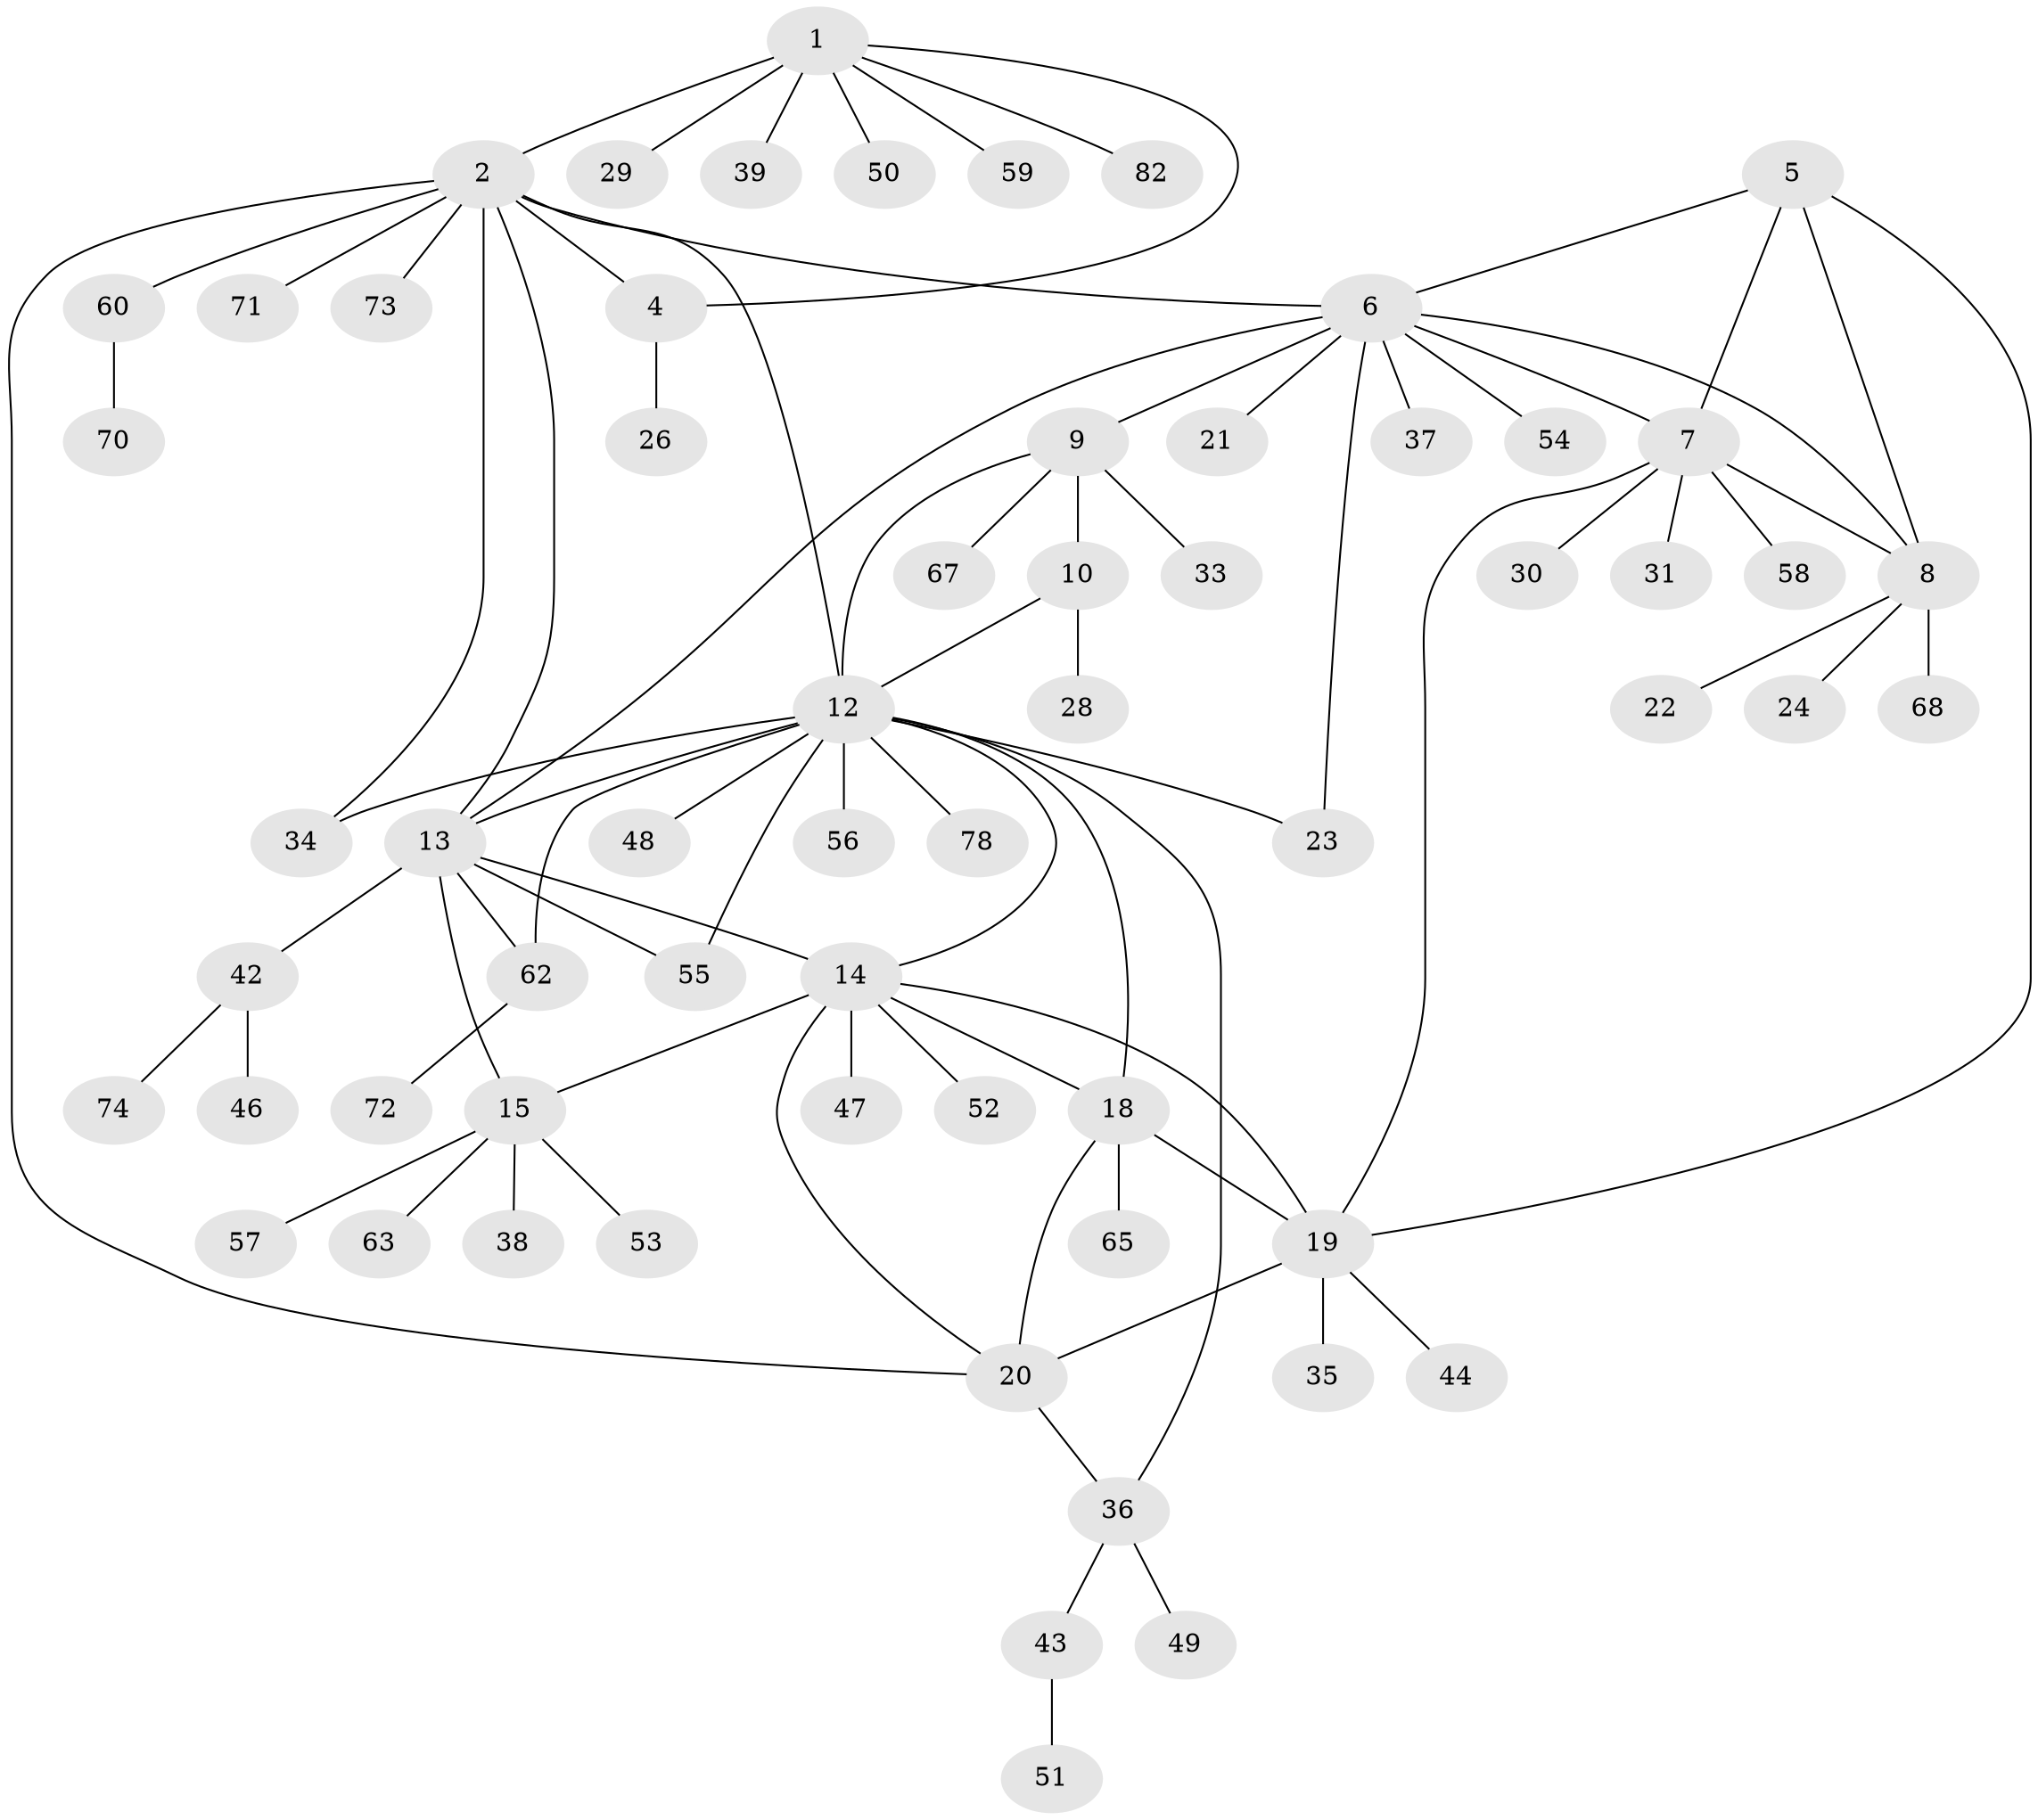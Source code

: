 // Generated by graph-tools (version 1.1) at 2025/24/03/03/25 07:24:15]
// undirected, 62 vertices, 83 edges
graph export_dot {
graph [start="1"]
  node [color=gray90,style=filled];
  1 [super="+45"];
  2 [super="+3"];
  4 [super="+41"];
  5 [super="+25"];
  6 [super="+69"];
  7 [super="+40"];
  8 [super="+77"];
  9 [super="+66"];
  10 [super="+11"];
  12 [super="+27"];
  13 [super="+16"];
  14 [super="+17"];
  15 [super="+32"];
  18;
  19 [super="+79"];
  20 [super="+80"];
  21;
  22;
  23;
  24;
  26;
  28;
  29;
  30;
  31;
  33;
  34 [super="+61"];
  35 [super="+75"];
  36 [super="+81"];
  37;
  38;
  39;
  42;
  43;
  44;
  46 [super="+64"];
  47;
  48;
  49;
  50;
  51;
  52;
  53;
  54;
  55;
  56;
  57;
  58;
  59;
  60;
  62 [super="+76"];
  63;
  65;
  67;
  68;
  70;
  71;
  72;
  73;
  74;
  78;
  82;
  1 -- 2 [weight=2];
  1 -- 4;
  1 -- 29;
  1 -- 39;
  1 -- 50;
  1 -- 59;
  1 -- 82;
  2 -- 4 [weight=2];
  2 -- 6;
  2 -- 34;
  2 -- 60;
  2 -- 73;
  2 -- 20;
  2 -- 71;
  2 -- 12;
  2 -- 13;
  4 -- 26;
  5 -- 6;
  5 -- 7;
  5 -- 8;
  5 -- 19;
  6 -- 7;
  6 -- 8;
  6 -- 9;
  6 -- 13;
  6 -- 21;
  6 -- 23;
  6 -- 37;
  6 -- 54;
  7 -- 8;
  7 -- 30;
  7 -- 31;
  7 -- 58;
  7 -- 19;
  8 -- 22;
  8 -- 24;
  8 -- 68;
  9 -- 10 [weight=2];
  9 -- 12;
  9 -- 33;
  9 -- 67;
  10 -- 12 [weight=2];
  10 -- 28;
  12 -- 14;
  12 -- 18;
  12 -- 23;
  12 -- 34;
  12 -- 48;
  12 -- 55;
  12 -- 56;
  12 -- 62;
  12 -- 13;
  12 -- 78;
  12 -- 36;
  13 -- 14 [weight=2];
  13 -- 15 [weight=2];
  13 -- 42;
  13 -- 55;
  13 -- 62;
  14 -- 15;
  14 -- 47;
  14 -- 18;
  14 -- 19;
  14 -- 20;
  14 -- 52;
  15 -- 38;
  15 -- 57;
  15 -- 63;
  15 -- 53;
  18 -- 19;
  18 -- 20;
  18 -- 65;
  19 -- 20;
  19 -- 35;
  19 -- 44;
  20 -- 36;
  36 -- 43;
  36 -- 49;
  42 -- 46;
  42 -- 74;
  43 -- 51;
  60 -- 70;
  62 -- 72;
}
